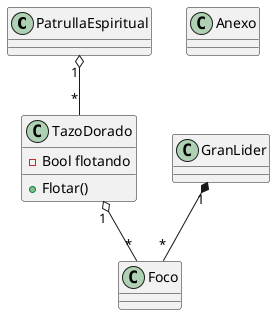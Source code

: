 @startuml diagrama

class PatrullaEspiritual
class TazoDorado{
    - Bool flotando
    + Flotar()

}
class Anexo
class GranLider
class Foco

PatrullaEspiritual "1" o-- "*" TazoDorado
GranLider "1" *-- "*" Foco
TazoDorado "1" o-- "*" Foco



@enduml